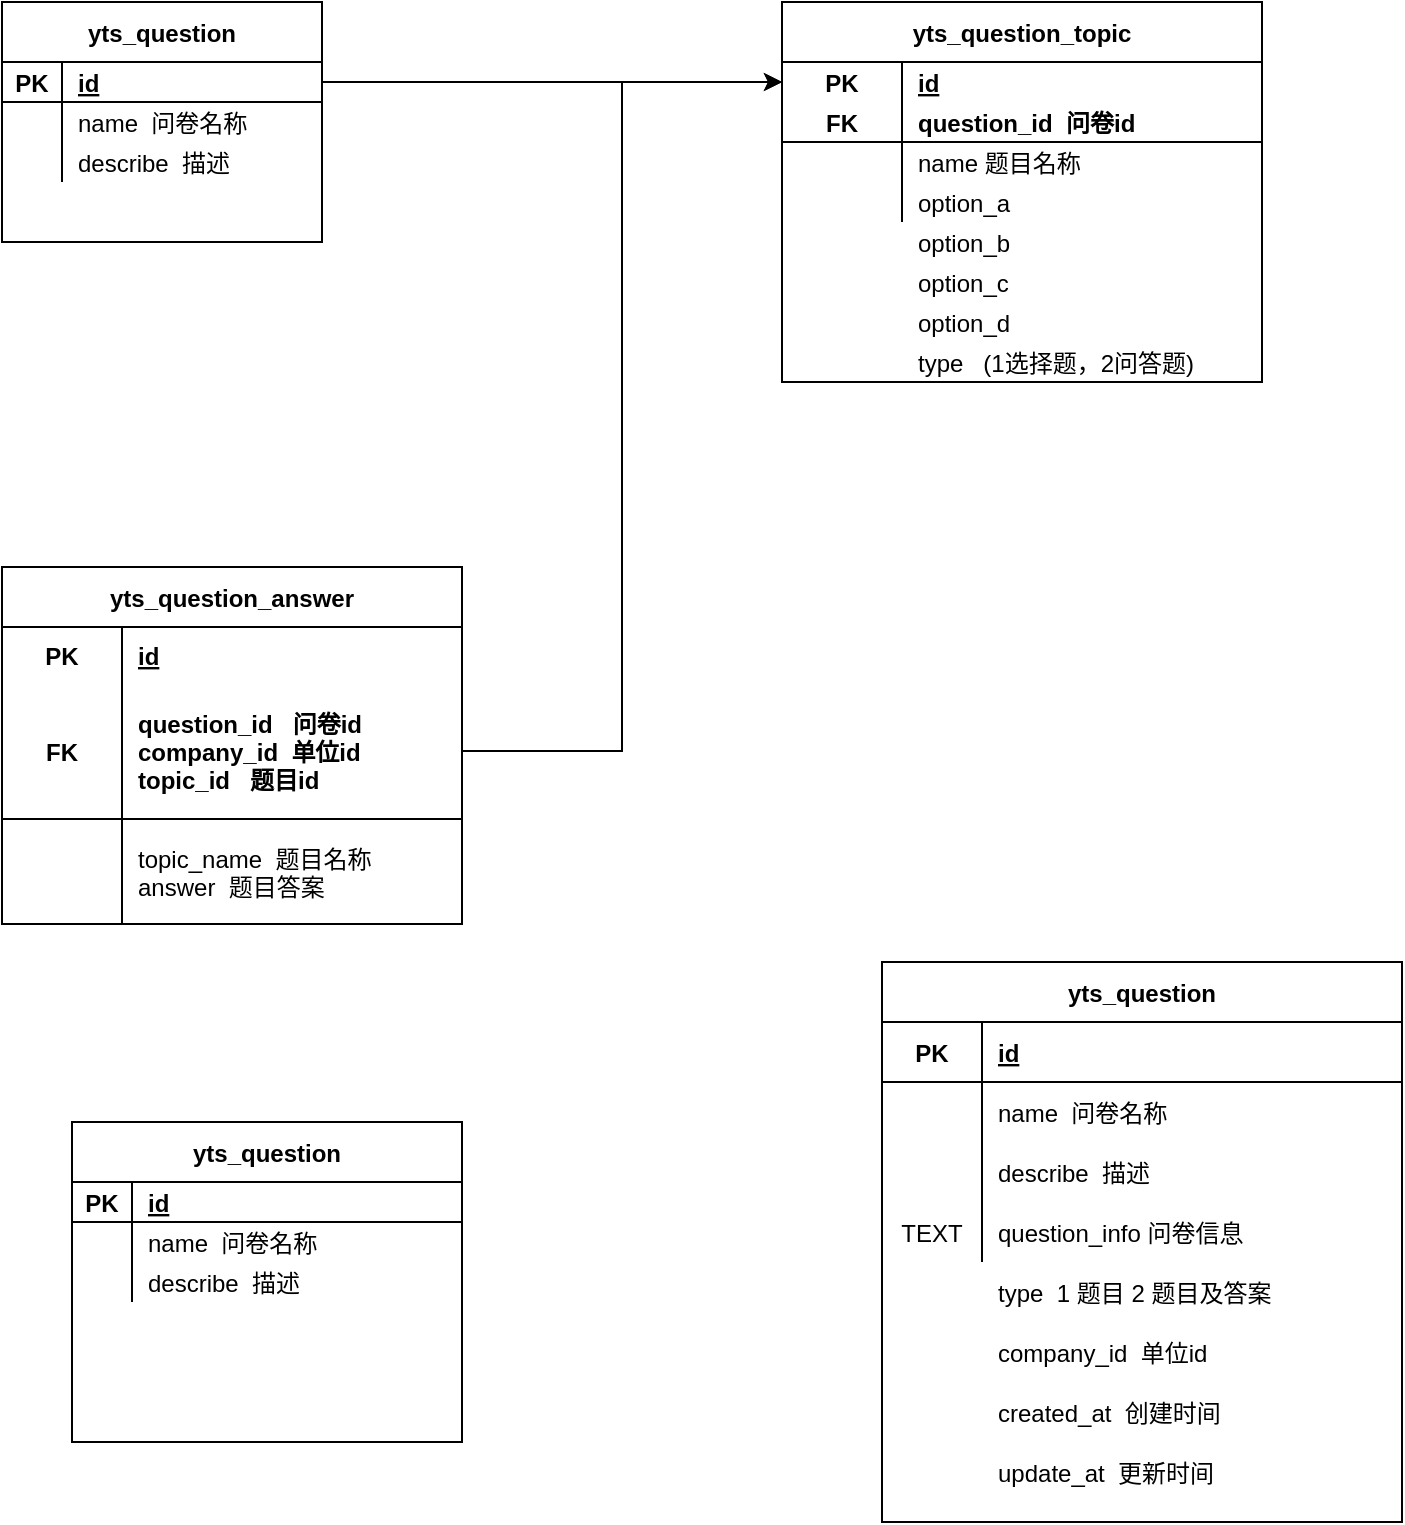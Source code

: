 <mxfile version="13.10.4" type="github">
  <diagram id="j12a4eqQzq2RAFbl9snG" name="Page-1">
    <mxGraphModel dx="1185" dy="588" grid="1" gridSize="10" guides="1" tooltips="1" connect="1" arrows="1" fold="1" page="1" pageScale="1" pageWidth="827" pageHeight="1169" math="0" shadow="0">
      <root>
        <mxCell id="0" />
        <mxCell id="1" parent="0" />
        <mxCell id="PU8bBQ2o0Tv29JzaatMH-1" value="yts_question" style="shape=table;startSize=30;container=1;collapsible=1;childLayout=tableLayout;fixedRows=1;rowLines=0;fontStyle=1;align=center;resizeLast=1;" parent="1" vertex="1">
          <mxGeometry x="50" y="120" width="160" height="120" as="geometry" />
        </mxCell>
        <mxCell id="PU8bBQ2o0Tv29JzaatMH-2" value="" style="shape=partialRectangle;collapsible=0;dropTarget=0;pointerEvents=0;fillColor=none;top=0;left=0;bottom=1;right=0;points=[[0,0.5],[1,0.5]];portConstraint=eastwest;" parent="PU8bBQ2o0Tv29JzaatMH-1" vertex="1">
          <mxGeometry y="30" width="160" height="20" as="geometry" />
        </mxCell>
        <mxCell id="PU8bBQ2o0Tv29JzaatMH-3" value="PK" style="shape=partialRectangle;connectable=0;fillColor=none;top=0;left=0;bottom=0;right=0;fontStyle=1;overflow=hidden;" parent="PU8bBQ2o0Tv29JzaatMH-2" vertex="1">
          <mxGeometry width="30" height="20" as="geometry" />
        </mxCell>
        <mxCell id="PU8bBQ2o0Tv29JzaatMH-4" value="id" style="shape=partialRectangle;connectable=0;fillColor=none;top=0;left=0;bottom=0;right=0;align=left;spacingLeft=6;fontStyle=5;overflow=hidden;" parent="PU8bBQ2o0Tv29JzaatMH-2" vertex="1">
          <mxGeometry x="30" width="130" height="20" as="geometry" />
        </mxCell>
        <mxCell id="PU8bBQ2o0Tv29JzaatMH-5" value="" style="shape=partialRectangle;collapsible=0;dropTarget=0;pointerEvents=0;fillColor=none;top=0;left=0;bottom=0;right=0;points=[[0,0.5],[1,0.5]];portConstraint=eastwest;" parent="PU8bBQ2o0Tv29JzaatMH-1" vertex="1">
          <mxGeometry y="50" width="160" height="20" as="geometry" />
        </mxCell>
        <mxCell id="PU8bBQ2o0Tv29JzaatMH-6" value="" style="shape=partialRectangle;connectable=0;fillColor=none;top=0;left=0;bottom=0;right=0;editable=1;overflow=hidden;" parent="PU8bBQ2o0Tv29JzaatMH-5" vertex="1">
          <mxGeometry width="30" height="20" as="geometry" />
        </mxCell>
        <mxCell id="PU8bBQ2o0Tv29JzaatMH-7" value="name  问卷名称" style="shape=partialRectangle;connectable=0;fillColor=none;top=0;left=0;bottom=0;right=0;align=left;spacingLeft=6;overflow=hidden;" parent="PU8bBQ2o0Tv29JzaatMH-5" vertex="1">
          <mxGeometry x="30" width="130" height="20" as="geometry" />
        </mxCell>
        <mxCell id="PU8bBQ2o0Tv29JzaatMH-8" value="" style="shape=partialRectangle;collapsible=0;dropTarget=0;pointerEvents=0;fillColor=none;top=0;left=0;bottom=0;right=0;points=[[0,0.5],[1,0.5]];portConstraint=eastwest;" parent="PU8bBQ2o0Tv29JzaatMH-1" vertex="1">
          <mxGeometry y="70" width="160" height="20" as="geometry" />
        </mxCell>
        <mxCell id="PU8bBQ2o0Tv29JzaatMH-9" value="" style="shape=partialRectangle;connectable=0;fillColor=none;top=0;left=0;bottom=0;right=0;editable=1;overflow=hidden;" parent="PU8bBQ2o0Tv29JzaatMH-8" vertex="1">
          <mxGeometry width="30" height="20" as="geometry" />
        </mxCell>
        <mxCell id="PU8bBQ2o0Tv29JzaatMH-10" value="describe  描述" style="shape=partialRectangle;connectable=0;fillColor=none;top=0;left=0;bottom=0;right=0;align=left;spacingLeft=6;overflow=hidden;" parent="PU8bBQ2o0Tv29JzaatMH-8" vertex="1">
          <mxGeometry x="30" width="130" height="20" as="geometry" />
        </mxCell>
        <mxCell id="PU8bBQ2o0Tv29JzaatMH-26" value="yts_question_topic" style="shape=table;startSize=30;container=1;collapsible=1;childLayout=tableLayout;fixedRows=1;rowLines=0;fontStyle=1;align=center;resizeLast=1;" parent="1" vertex="1">
          <mxGeometry x="440" y="120" width="240" height="190" as="geometry" />
        </mxCell>
        <mxCell id="PU8bBQ2o0Tv29JzaatMH-27" value="" style="shape=partialRectangle;collapsible=0;dropTarget=0;pointerEvents=0;fillColor=none;top=0;left=0;bottom=0;right=0;points=[[0,0.5],[1,0.5]];portConstraint=eastwest;" parent="PU8bBQ2o0Tv29JzaatMH-26" vertex="1">
          <mxGeometry y="30" width="240" height="20" as="geometry" />
        </mxCell>
        <mxCell id="PU8bBQ2o0Tv29JzaatMH-28" value="PK" style="shape=partialRectangle;connectable=0;fillColor=none;top=0;left=0;bottom=0;right=0;fontStyle=1;overflow=hidden;" parent="PU8bBQ2o0Tv29JzaatMH-27" vertex="1">
          <mxGeometry width="60" height="20" as="geometry" />
        </mxCell>
        <mxCell id="PU8bBQ2o0Tv29JzaatMH-29" value="id" style="shape=partialRectangle;connectable=0;fillColor=none;top=0;left=0;bottom=0;right=0;align=left;spacingLeft=6;fontStyle=5;overflow=hidden;" parent="PU8bBQ2o0Tv29JzaatMH-27" vertex="1">
          <mxGeometry x="60" width="180" height="20" as="geometry" />
        </mxCell>
        <mxCell id="PU8bBQ2o0Tv29JzaatMH-30" value="" style="shape=partialRectangle;collapsible=0;dropTarget=0;pointerEvents=0;fillColor=none;top=0;left=0;bottom=1;right=0;points=[[0,0.5],[1,0.5]];portConstraint=eastwest;" parent="PU8bBQ2o0Tv29JzaatMH-26" vertex="1">
          <mxGeometry y="50" width="240" height="20" as="geometry" />
        </mxCell>
        <mxCell id="PU8bBQ2o0Tv29JzaatMH-31" value="FK" style="shape=partialRectangle;connectable=0;fillColor=none;top=0;left=0;bottom=0;right=0;fontStyle=1;overflow=hidden;" parent="PU8bBQ2o0Tv29JzaatMH-30" vertex="1">
          <mxGeometry width="60" height="20" as="geometry" />
        </mxCell>
        <mxCell id="PU8bBQ2o0Tv29JzaatMH-32" value="question_id  问卷id" style="shape=partialRectangle;connectable=0;fillColor=none;top=0;left=0;bottom=0;right=0;align=left;spacingLeft=6;fontStyle=1;overflow=hidden;strokeColor=none;" parent="PU8bBQ2o0Tv29JzaatMH-30" vertex="1">
          <mxGeometry x="60" width="180" height="20" as="geometry" />
        </mxCell>
        <mxCell id="PU8bBQ2o0Tv29JzaatMH-33" value="" style="shape=partialRectangle;collapsible=0;dropTarget=0;pointerEvents=0;fillColor=none;top=0;left=0;bottom=0;right=0;points=[[0,0.5],[1,0.5]];portConstraint=eastwest;" parent="PU8bBQ2o0Tv29JzaatMH-26" vertex="1">
          <mxGeometry y="70" width="240" height="20" as="geometry" />
        </mxCell>
        <mxCell id="PU8bBQ2o0Tv29JzaatMH-34" value="" style="shape=partialRectangle;connectable=0;fillColor=none;top=0;left=0;bottom=0;right=0;editable=1;overflow=hidden;" parent="PU8bBQ2o0Tv29JzaatMH-33" vertex="1">
          <mxGeometry width="60" height="20" as="geometry" />
        </mxCell>
        <mxCell id="PU8bBQ2o0Tv29JzaatMH-35" value="name 题目名称" style="shape=partialRectangle;connectable=0;fillColor=none;top=0;left=0;bottom=0;right=0;align=left;spacingLeft=6;overflow=hidden;" parent="PU8bBQ2o0Tv29JzaatMH-33" vertex="1">
          <mxGeometry x="60" width="180" height="20" as="geometry" />
        </mxCell>
        <mxCell id="PU8bBQ2o0Tv29JzaatMH-36" value="" style="shape=partialRectangle;collapsible=0;dropTarget=0;pointerEvents=0;fillColor=none;top=0;left=0;bottom=0;right=0;points=[[0,0.5],[1,0.5]];portConstraint=eastwest;" parent="PU8bBQ2o0Tv29JzaatMH-26" vertex="1">
          <mxGeometry y="90" width="240" height="20" as="geometry" />
        </mxCell>
        <mxCell id="PU8bBQ2o0Tv29JzaatMH-37" value="" style="shape=partialRectangle;connectable=0;fillColor=none;top=0;left=0;bottom=0;right=0;editable=1;overflow=hidden;" parent="PU8bBQ2o0Tv29JzaatMH-36" vertex="1">
          <mxGeometry width="60" height="20" as="geometry" />
        </mxCell>
        <mxCell id="PU8bBQ2o0Tv29JzaatMH-38" value="option_a" style="shape=partialRectangle;connectable=0;fillColor=none;top=0;left=0;bottom=0;right=0;align=left;spacingLeft=6;overflow=hidden;" parent="PU8bBQ2o0Tv29JzaatMH-36" vertex="1">
          <mxGeometry x="60" width="180" height="20" as="geometry" />
        </mxCell>
        <mxCell id="PU8bBQ2o0Tv29JzaatMH-40" value="option_b" style="shape=partialRectangle;connectable=0;fillColor=none;top=0;left=0;bottom=0;right=0;align=left;spacingLeft=6;overflow=hidden;" parent="1" vertex="1">
          <mxGeometry x="500" y="230" width="180" height="20" as="geometry" />
        </mxCell>
        <mxCell id="PU8bBQ2o0Tv29JzaatMH-41" value="option_c" style="shape=partialRectangle;connectable=0;fillColor=none;top=0;left=0;bottom=0;right=0;align=left;spacingLeft=6;overflow=hidden;" parent="1" vertex="1">
          <mxGeometry x="500" y="250" width="180" height="20" as="geometry" />
        </mxCell>
        <mxCell id="PU8bBQ2o0Tv29JzaatMH-42" value="option_d" style="shape=partialRectangle;connectable=0;fillColor=none;top=0;left=0;bottom=0;right=0;align=left;spacingLeft=6;overflow=hidden;" parent="1" vertex="1">
          <mxGeometry x="500" y="270" width="180" height="20" as="geometry" />
        </mxCell>
        <mxCell id="PU8bBQ2o0Tv29JzaatMH-43" value="type   (1选择题，2问答题)" style="shape=partialRectangle;connectable=0;fillColor=none;top=0;left=0;bottom=0;right=0;align=left;spacingLeft=6;overflow=hidden;" parent="1" vertex="1">
          <mxGeometry x="500" y="290" width="180" height="20" as="geometry" />
        </mxCell>
        <mxCell id="m7RAE9o-WgXZ6OsV-Fjk-3" value="yts_question_answer" style="shape=table;startSize=30;container=1;collapsible=1;childLayout=tableLayout;fixedRows=1;rowLines=0;fontStyle=1;align=center;resizeLast=1;" vertex="1" parent="1">
          <mxGeometry x="50" y="402.5" width="230" height="178.5" as="geometry" />
        </mxCell>
        <mxCell id="m7RAE9o-WgXZ6OsV-Fjk-4" value="" style="shape=partialRectangle;collapsible=0;dropTarget=0;pointerEvents=0;fillColor=none;top=0;left=0;bottom=0;right=0;points=[[0,0.5],[1,0.5]];portConstraint=eastwest;" vertex="1" parent="m7RAE9o-WgXZ6OsV-Fjk-3">
          <mxGeometry y="30" width="230" height="28" as="geometry" />
        </mxCell>
        <mxCell id="m7RAE9o-WgXZ6OsV-Fjk-5" value="PK" style="shape=partialRectangle;connectable=0;fillColor=none;top=0;left=0;bottom=0;right=0;fontStyle=1;overflow=hidden;" vertex="1" parent="m7RAE9o-WgXZ6OsV-Fjk-4">
          <mxGeometry width="60" height="28" as="geometry" />
        </mxCell>
        <mxCell id="m7RAE9o-WgXZ6OsV-Fjk-6" value="id" style="shape=partialRectangle;connectable=0;fillColor=none;top=0;left=0;bottom=0;right=0;align=left;spacingLeft=6;fontStyle=5;overflow=hidden;" vertex="1" parent="m7RAE9o-WgXZ6OsV-Fjk-4">
          <mxGeometry x="60" width="170" height="28" as="geometry" />
        </mxCell>
        <mxCell id="m7RAE9o-WgXZ6OsV-Fjk-7" value="" style="shape=partialRectangle;collapsible=0;dropTarget=0;pointerEvents=0;fillColor=none;top=0;left=0;bottom=1;right=0;points=[[0,0.5],[1,0.5]];portConstraint=eastwest;" vertex="1" parent="m7RAE9o-WgXZ6OsV-Fjk-3">
          <mxGeometry y="58" width="230" height="68" as="geometry" />
        </mxCell>
        <mxCell id="m7RAE9o-WgXZ6OsV-Fjk-8" value="FK" style="shape=partialRectangle;connectable=0;fillColor=none;top=0;left=0;bottom=0;right=0;fontStyle=1;overflow=hidden;" vertex="1" parent="m7RAE9o-WgXZ6OsV-Fjk-7">
          <mxGeometry width="60" height="68" as="geometry" />
        </mxCell>
        <mxCell id="m7RAE9o-WgXZ6OsV-Fjk-9" value="question_id   问卷id&#xa;company_id  单位id&#xa;topic_id   题目id" style="shape=partialRectangle;connectable=0;fillColor=none;top=0;left=0;bottom=0;right=0;align=left;spacingLeft=6;fontStyle=1;overflow=hidden;strokeColor=none;" vertex="1" parent="m7RAE9o-WgXZ6OsV-Fjk-7">
          <mxGeometry x="60" width="170" height="68" as="geometry" />
        </mxCell>
        <mxCell id="m7RAE9o-WgXZ6OsV-Fjk-10" value="" style="shape=partialRectangle;collapsible=0;dropTarget=0;pointerEvents=0;fillColor=none;top=0;left=0;bottom=0;right=0;points=[[0,0.5],[1,0.5]];portConstraint=eastwest;" vertex="1" parent="m7RAE9o-WgXZ6OsV-Fjk-3">
          <mxGeometry y="126" width="230" height="53" as="geometry" />
        </mxCell>
        <mxCell id="m7RAE9o-WgXZ6OsV-Fjk-11" value="" style="shape=partialRectangle;connectable=0;fillColor=none;top=0;left=0;bottom=0;right=0;editable=1;overflow=hidden;" vertex="1" parent="m7RAE9o-WgXZ6OsV-Fjk-10">
          <mxGeometry width="60" height="53" as="geometry" />
        </mxCell>
        <mxCell id="m7RAE9o-WgXZ6OsV-Fjk-12" value="topic_name  题目名称&#xa;answer  题目答案" style="shape=partialRectangle;connectable=0;fillColor=none;top=0;left=0;bottom=0;right=0;align=left;spacingLeft=6;overflow=hidden;" vertex="1" parent="m7RAE9o-WgXZ6OsV-Fjk-10">
          <mxGeometry x="60" width="170" height="53" as="geometry" />
        </mxCell>
        <mxCell id="m7RAE9o-WgXZ6OsV-Fjk-23" style="edgeStyle=orthogonalEdgeStyle;rounded=0;orthogonalLoop=1;jettySize=auto;html=1;exitX=1;exitY=0.5;exitDx=0;exitDy=0;" edge="1" parent="1" source="PU8bBQ2o0Tv29JzaatMH-2" target="PU8bBQ2o0Tv29JzaatMH-27">
          <mxGeometry relative="1" as="geometry" />
        </mxCell>
        <mxCell id="m7RAE9o-WgXZ6OsV-Fjk-24" style="edgeStyle=orthogonalEdgeStyle;rounded=0;orthogonalLoop=1;jettySize=auto;html=1;exitX=1;exitY=0.5;exitDx=0;exitDy=0;entryX=0;entryY=0.5;entryDx=0;entryDy=0;" edge="1" parent="1" source="m7RAE9o-WgXZ6OsV-Fjk-7" target="PU8bBQ2o0Tv29JzaatMH-27">
          <mxGeometry relative="1" as="geometry" />
        </mxCell>
        <mxCell id="m7RAE9o-WgXZ6OsV-Fjk-25" value="yts_question" style="shape=table;startSize=30;container=1;collapsible=1;childLayout=tableLayout;fixedRows=1;rowLines=0;fontStyle=1;align=center;resizeLast=1;" vertex="1" parent="1">
          <mxGeometry x="85" y="680" width="195" height="160" as="geometry" />
        </mxCell>
        <mxCell id="m7RAE9o-WgXZ6OsV-Fjk-26" value="" style="shape=partialRectangle;collapsible=0;dropTarget=0;pointerEvents=0;fillColor=none;top=0;left=0;bottom=1;right=0;points=[[0,0.5],[1,0.5]];portConstraint=eastwest;" vertex="1" parent="m7RAE9o-WgXZ6OsV-Fjk-25">
          <mxGeometry y="30" width="195" height="20" as="geometry" />
        </mxCell>
        <mxCell id="m7RAE9o-WgXZ6OsV-Fjk-27" value="PK" style="shape=partialRectangle;connectable=0;fillColor=none;top=0;left=0;bottom=0;right=0;fontStyle=1;overflow=hidden;" vertex="1" parent="m7RAE9o-WgXZ6OsV-Fjk-26">
          <mxGeometry width="30" height="20" as="geometry" />
        </mxCell>
        <mxCell id="m7RAE9o-WgXZ6OsV-Fjk-28" value="id" style="shape=partialRectangle;connectable=0;fillColor=none;top=0;left=0;bottom=0;right=0;align=left;spacingLeft=6;fontStyle=5;overflow=hidden;" vertex="1" parent="m7RAE9o-WgXZ6OsV-Fjk-26">
          <mxGeometry x="30" width="165" height="20" as="geometry" />
        </mxCell>
        <mxCell id="m7RAE9o-WgXZ6OsV-Fjk-29" value="" style="shape=partialRectangle;collapsible=0;dropTarget=0;pointerEvents=0;fillColor=none;top=0;left=0;bottom=0;right=0;points=[[0,0.5],[1,0.5]];portConstraint=eastwest;" vertex="1" parent="m7RAE9o-WgXZ6OsV-Fjk-25">
          <mxGeometry y="50" width="195" height="20" as="geometry" />
        </mxCell>
        <mxCell id="m7RAE9o-WgXZ6OsV-Fjk-30" value="" style="shape=partialRectangle;connectable=0;fillColor=none;top=0;left=0;bottom=0;right=0;editable=1;overflow=hidden;" vertex="1" parent="m7RAE9o-WgXZ6OsV-Fjk-29">
          <mxGeometry width="30" height="20" as="geometry" />
        </mxCell>
        <mxCell id="m7RAE9o-WgXZ6OsV-Fjk-31" value="name  问卷名称" style="shape=partialRectangle;connectable=0;fillColor=none;top=0;left=0;bottom=0;right=0;align=left;spacingLeft=6;overflow=hidden;" vertex="1" parent="m7RAE9o-WgXZ6OsV-Fjk-29">
          <mxGeometry x="30" width="165" height="20" as="geometry" />
        </mxCell>
        <mxCell id="m7RAE9o-WgXZ6OsV-Fjk-32" value="" style="shape=partialRectangle;collapsible=0;dropTarget=0;pointerEvents=0;fillColor=none;top=0;left=0;bottom=0;right=0;points=[[0,0.5],[1,0.5]];portConstraint=eastwest;" vertex="1" parent="m7RAE9o-WgXZ6OsV-Fjk-25">
          <mxGeometry y="70" width="195" height="20" as="geometry" />
        </mxCell>
        <mxCell id="m7RAE9o-WgXZ6OsV-Fjk-33" value="" style="shape=partialRectangle;connectable=0;fillColor=none;top=0;left=0;bottom=0;right=0;editable=1;overflow=hidden;" vertex="1" parent="m7RAE9o-WgXZ6OsV-Fjk-32">
          <mxGeometry width="30" height="20" as="geometry" />
        </mxCell>
        <mxCell id="m7RAE9o-WgXZ6OsV-Fjk-34" value="describe  描述" style="shape=partialRectangle;connectable=0;fillColor=none;top=0;left=0;bottom=0;right=0;align=left;spacingLeft=6;overflow=hidden;" vertex="1" parent="m7RAE9o-WgXZ6OsV-Fjk-32">
          <mxGeometry x="30" width="165" height="20" as="geometry" />
        </mxCell>
        <mxCell id="m7RAE9o-WgXZ6OsV-Fjk-35" value="yts_question" style="shape=table;startSize=30;container=1;collapsible=1;childLayout=tableLayout;fixedRows=1;rowLines=0;fontStyle=1;align=center;resizeLast=1;" vertex="1" parent="1">
          <mxGeometry x="490" y="600" width="260" height="280" as="geometry" />
        </mxCell>
        <mxCell id="m7RAE9o-WgXZ6OsV-Fjk-36" value="" style="shape=partialRectangle;collapsible=0;dropTarget=0;pointerEvents=0;fillColor=none;top=0;left=0;bottom=1;right=0;points=[[0,0.5],[1,0.5]];portConstraint=eastwest;" vertex="1" parent="m7RAE9o-WgXZ6OsV-Fjk-35">
          <mxGeometry y="30" width="260" height="30" as="geometry" />
        </mxCell>
        <mxCell id="m7RAE9o-WgXZ6OsV-Fjk-37" value="PK" style="shape=partialRectangle;connectable=0;fillColor=none;top=0;left=0;bottom=0;right=0;fontStyle=1;overflow=hidden;" vertex="1" parent="m7RAE9o-WgXZ6OsV-Fjk-36">
          <mxGeometry width="50" height="30" as="geometry" />
        </mxCell>
        <mxCell id="m7RAE9o-WgXZ6OsV-Fjk-38" value="id" style="shape=partialRectangle;connectable=0;fillColor=none;top=0;left=0;bottom=0;right=0;align=left;spacingLeft=6;fontStyle=5;overflow=hidden;" vertex="1" parent="m7RAE9o-WgXZ6OsV-Fjk-36">
          <mxGeometry x="50" width="210" height="30" as="geometry" />
        </mxCell>
        <mxCell id="m7RAE9o-WgXZ6OsV-Fjk-39" value="" style="shape=partialRectangle;collapsible=0;dropTarget=0;pointerEvents=0;fillColor=none;top=0;left=0;bottom=0;right=0;points=[[0,0.5],[1,0.5]];portConstraint=eastwest;" vertex="1" parent="m7RAE9o-WgXZ6OsV-Fjk-35">
          <mxGeometry y="60" width="260" height="30" as="geometry" />
        </mxCell>
        <mxCell id="m7RAE9o-WgXZ6OsV-Fjk-40" value="" style="shape=partialRectangle;connectable=0;fillColor=none;top=0;left=0;bottom=0;right=0;editable=1;overflow=hidden;" vertex="1" parent="m7RAE9o-WgXZ6OsV-Fjk-39">
          <mxGeometry width="50" height="30" as="geometry" />
        </mxCell>
        <mxCell id="m7RAE9o-WgXZ6OsV-Fjk-41" value="name  问卷名称" style="shape=partialRectangle;connectable=0;fillColor=none;top=0;left=0;bottom=0;right=0;align=left;spacingLeft=6;overflow=hidden;" vertex="1" parent="m7RAE9o-WgXZ6OsV-Fjk-39">
          <mxGeometry x="50" width="210" height="30" as="geometry" />
        </mxCell>
        <mxCell id="m7RAE9o-WgXZ6OsV-Fjk-42" value="" style="shape=partialRectangle;collapsible=0;dropTarget=0;pointerEvents=0;fillColor=none;top=0;left=0;bottom=0;right=0;points=[[0,0.5],[1,0.5]];portConstraint=eastwest;" vertex="1" parent="m7RAE9o-WgXZ6OsV-Fjk-35">
          <mxGeometry y="90" width="260" height="30" as="geometry" />
        </mxCell>
        <mxCell id="m7RAE9o-WgXZ6OsV-Fjk-43" value="" style="shape=partialRectangle;connectable=0;fillColor=none;top=0;left=0;bottom=0;right=0;editable=1;overflow=hidden;" vertex="1" parent="m7RAE9o-WgXZ6OsV-Fjk-42">
          <mxGeometry width="50" height="30" as="geometry" />
        </mxCell>
        <mxCell id="m7RAE9o-WgXZ6OsV-Fjk-44" value="describe  描述" style="shape=partialRectangle;connectable=0;fillColor=none;top=0;left=0;bottom=0;right=0;align=left;spacingLeft=6;overflow=hidden;" vertex="1" parent="m7RAE9o-WgXZ6OsV-Fjk-42">
          <mxGeometry x="50" width="210" height="30" as="geometry" />
        </mxCell>
        <mxCell id="m7RAE9o-WgXZ6OsV-Fjk-45" value="" style="shape=partialRectangle;collapsible=0;dropTarget=0;pointerEvents=0;fillColor=none;top=0;left=0;bottom=0;right=0;points=[[0,0.5],[1,0.5]];portConstraint=eastwest;" vertex="1" parent="m7RAE9o-WgXZ6OsV-Fjk-35">
          <mxGeometry y="120" width="260" height="30" as="geometry" />
        </mxCell>
        <mxCell id="m7RAE9o-WgXZ6OsV-Fjk-46" value="TEXT" style="shape=partialRectangle;connectable=0;fillColor=none;top=0;left=0;bottom=0;right=0;editable=1;overflow=hidden;" vertex="1" parent="m7RAE9o-WgXZ6OsV-Fjk-45">
          <mxGeometry width="50" height="30" as="geometry" />
        </mxCell>
        <mxCell id="m7RAE9o-WgXZ6OsV-Fjk-47" value="question_info 问卷信息  " style="shape=partialRectangle;connectable=0;fillColor=none;top=0;left=0;bottom=0;right=0;align=left;spacingLeft=6;overflow=hidden;" vertex="1" parent="m7RAE9o-WgXZ6OsV-Fjk-45">
          <mxGeometry x="50" width="210" height="30" as="geometry" />
        </mxCell>
        <mxCell id="m7RAE9o-WgXZ6OsV-Fjk-48" value="type  1 题目 2 题目及答案" style="shape=partialRectangle;connectable=0;fillColor=none;top=0;left=0;bottom=0;right=0;align=left;spacingLeft=6;overflow=hidden;" vertex="1" parent="1">
          <mxGeometry x="540" y="750" width="210" height="30" as="geometry" />
        </mxCell>
        <mxCell id="m7RAE9o-WgXZ6OsV-Fjk-49" value="company_id  单位id" style="shape=partialRectangle;connectable=0;fillColor=none;top=0;left=0;bottom=0;right=0;align=left;spacingLeft=6;overflow=hidden;" vertex="1" parent="1">
          <mxGeometry x="540" y="780" width="210" height="30" as="geometry" />
        </mxCell>
        <mxCell id="m7RAE9o-WgXZ6OsV-Fjk-50" value="created_at  创建时间" style="shape=partialRectangle;connectable=0;fillColor=none;top=0;left=0;bottom=0;right=0;align=left;spacingLeft=6;overflow=hidden;" vertex="1" parent="1">
          <mxGeometry x="540" y="810" width="210" height="30" as="geometry" />
        </mxCell>
        <mxCell id="m7RAE9o-WgXZ6OsV-Fjk-51" value="update_at  更新时间" style="shape=partialRectangle;connectable=0;fillColor=none;top=0;left=0;bottom=0;right=0;align=left;spacingLeft=6;overflow=hidden;" vertex="1" parent="1">
          <mxGeometry x="540" y="840" width="210" height="30" as="geometry" />
        </mxCell>
      </root>
    </mxGraphModel>
  </diagram>
</mxfile>
